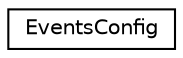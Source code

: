 digraph "Graphical Class Hierarchy"
{
 // LATEX_PDF_SIZE
  edge [fontname="Helvetica",fontsize="10",labelfontname="Helvetica",labelfontsize="10"];
  node [fontname="Helvetica",fontsize="10",shape=record];
  rankdir="LR";
  Node0 [label="EventsConfig",height=0.2,width=0.4,color="black", fillcolor="white", style="filled",URL="$structEventsConfig.html",tooltip="Configuration for an events block."];
}

